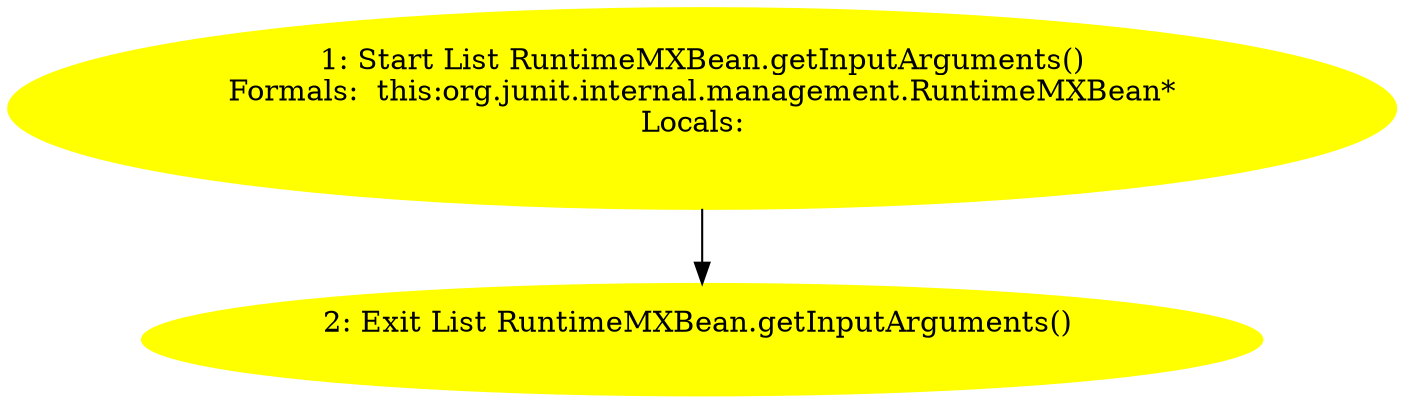 /* @generated */
digraph cfg {
"org.junit.internal.management.RuntimeMXBean.getInputArguments():java.util.List.8b34858a536695a361c7527a16e2d9fd_1" [label="1: Start List RuntimeMXBean.getInputArguments()\nFormals:  this:org.junit.internal.management.RuntimeMXBean*\nLocals:  \n  " color=yellow style=filled]
	

	 "org.junit.internal.management.RuntimeMXBean.getInputArguments():java.util.List.8b34858a536695a361c7527a16e2d9fd_1" -> "org.junit.internal.management.RuntimeMXBean.getInputArguments():java.util.List.8b34858a536695a361c7527a16e2d9fd_2" ;
"org.junit.internal.management.RuntimeMXBean.getInputArguments():java.util.List.8b34858a536695a361c7527a16e2d9fd_2" [label="2: Exit List RuntimeMXBean.getInputArguments() \n  " color=yellow style=filled]
	

}
